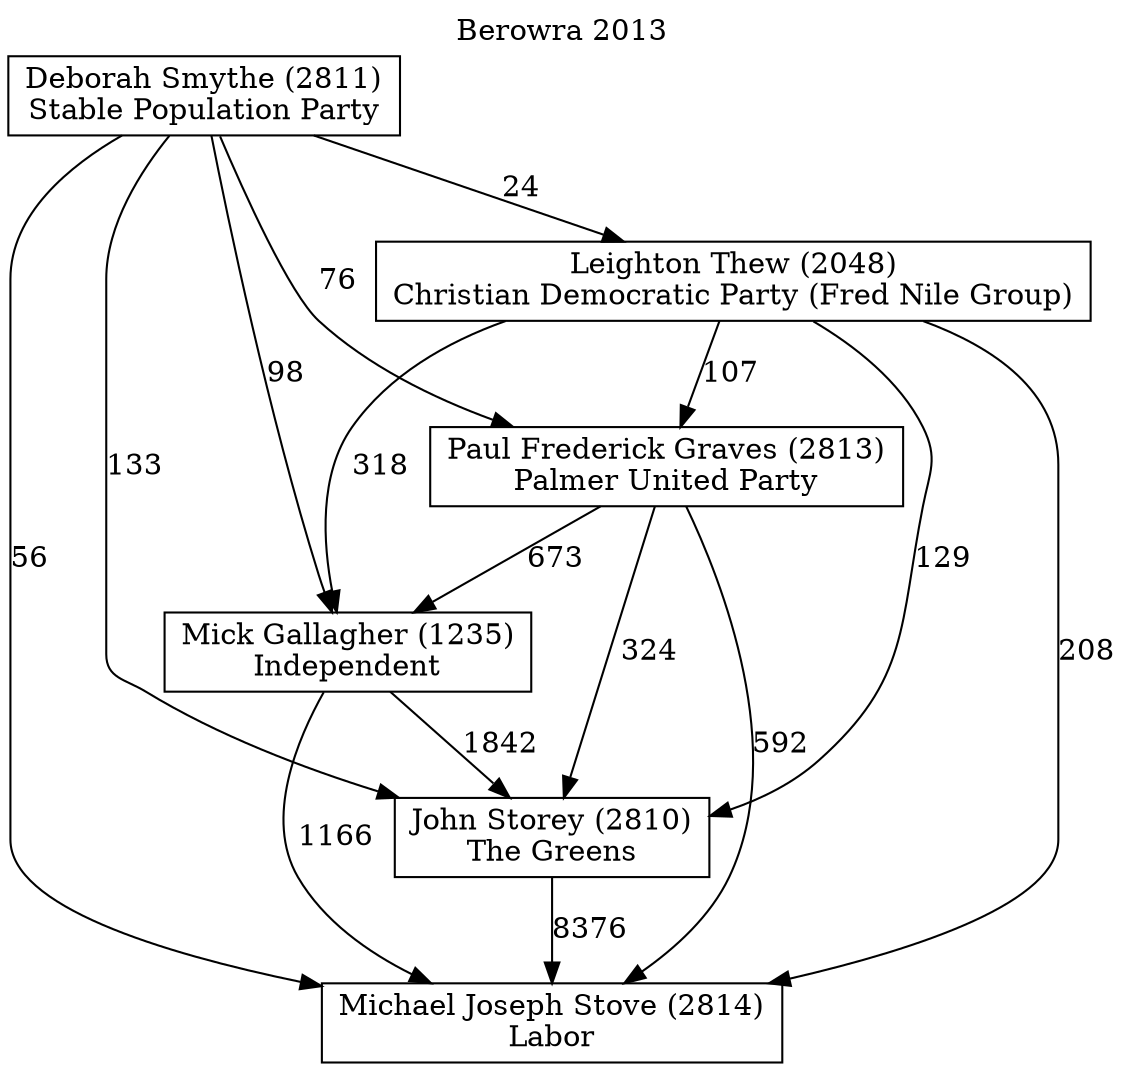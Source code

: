 // House preference flow
digraph "Michael Joseph Stove (2814)_Berowra_2013" {
	graph [label="Berowra 2013" labelloc=t mclimit=10]
	node [shape=box]
	"Deborah Smythe (2811)" [label="Deborah Smythe (2811)
Stable Population Party"]
	"John Storey (2810)" [label="John Storey (2810)
The Greens"]
	"Leighton Thew (2048)" [label="Leighton Thew (2048)
Christian Democratic Party (Fred Nile Group)"]
	"Michael Joseph Stove (2814)" [label="Michael Joseph Stove (2814)
Labor"]
	"Mick Gallagher (1235)" [label="Mick Gallagher (1235)
Independent"]
	"Paul Frederick Graves (2813)" [label="Paul Frederick Graves (2813)
Palmer United Party"]
	"Deborah Smythe (2811)" -> "John Storey (2810)" [label=133]
	"Deborah Smythe (2811)" -> "Leighton Thew (2048)" [label=24]
	"Deborah Smythe (2811)" -> "Michael Joseph Stove (2814)" [label=56]
	"Deborah Smythe (2811)" -> "Mick Gallagher (1235)" [label=98]
	"Deborah Smythe (2811)" -> "Paul Frederick Graves (2813)" [label=76]
	"John Storey (2810)" -> "Michael Joseph Stove (2814)" [label=8376]
	"Leighton Thew (2048)" -> "John Storey (2810)" [label=129]
	"Leighton Thew (2048)" -> "Michael Joseph Stove (2814)" [label=208]
	"Leighton Thew (2048)" -> "Mick Gallagher (1235)" [label=318]
	"Leighton Thew (2048)" -> "Paul Frederick Graves (2813)" [label=107]
	"Mick Gallagher (1235)" -> "John Storey (2810)" [label=1842]
	"Mick Gallagher (1235)" -> "Michael Joseph Stove (2814)" [label=1166]
	"Paul Frederick Graves (2813)" -> "John Storey (2810)" [label=324]
	"Paul Frederick Graves (2813)" -> "Michael Joseph Stove (2814)" [label=592]
	"Paul Frederick Graves (2813)" -> "Mick Gallagher (1235)" [label=673]
}
